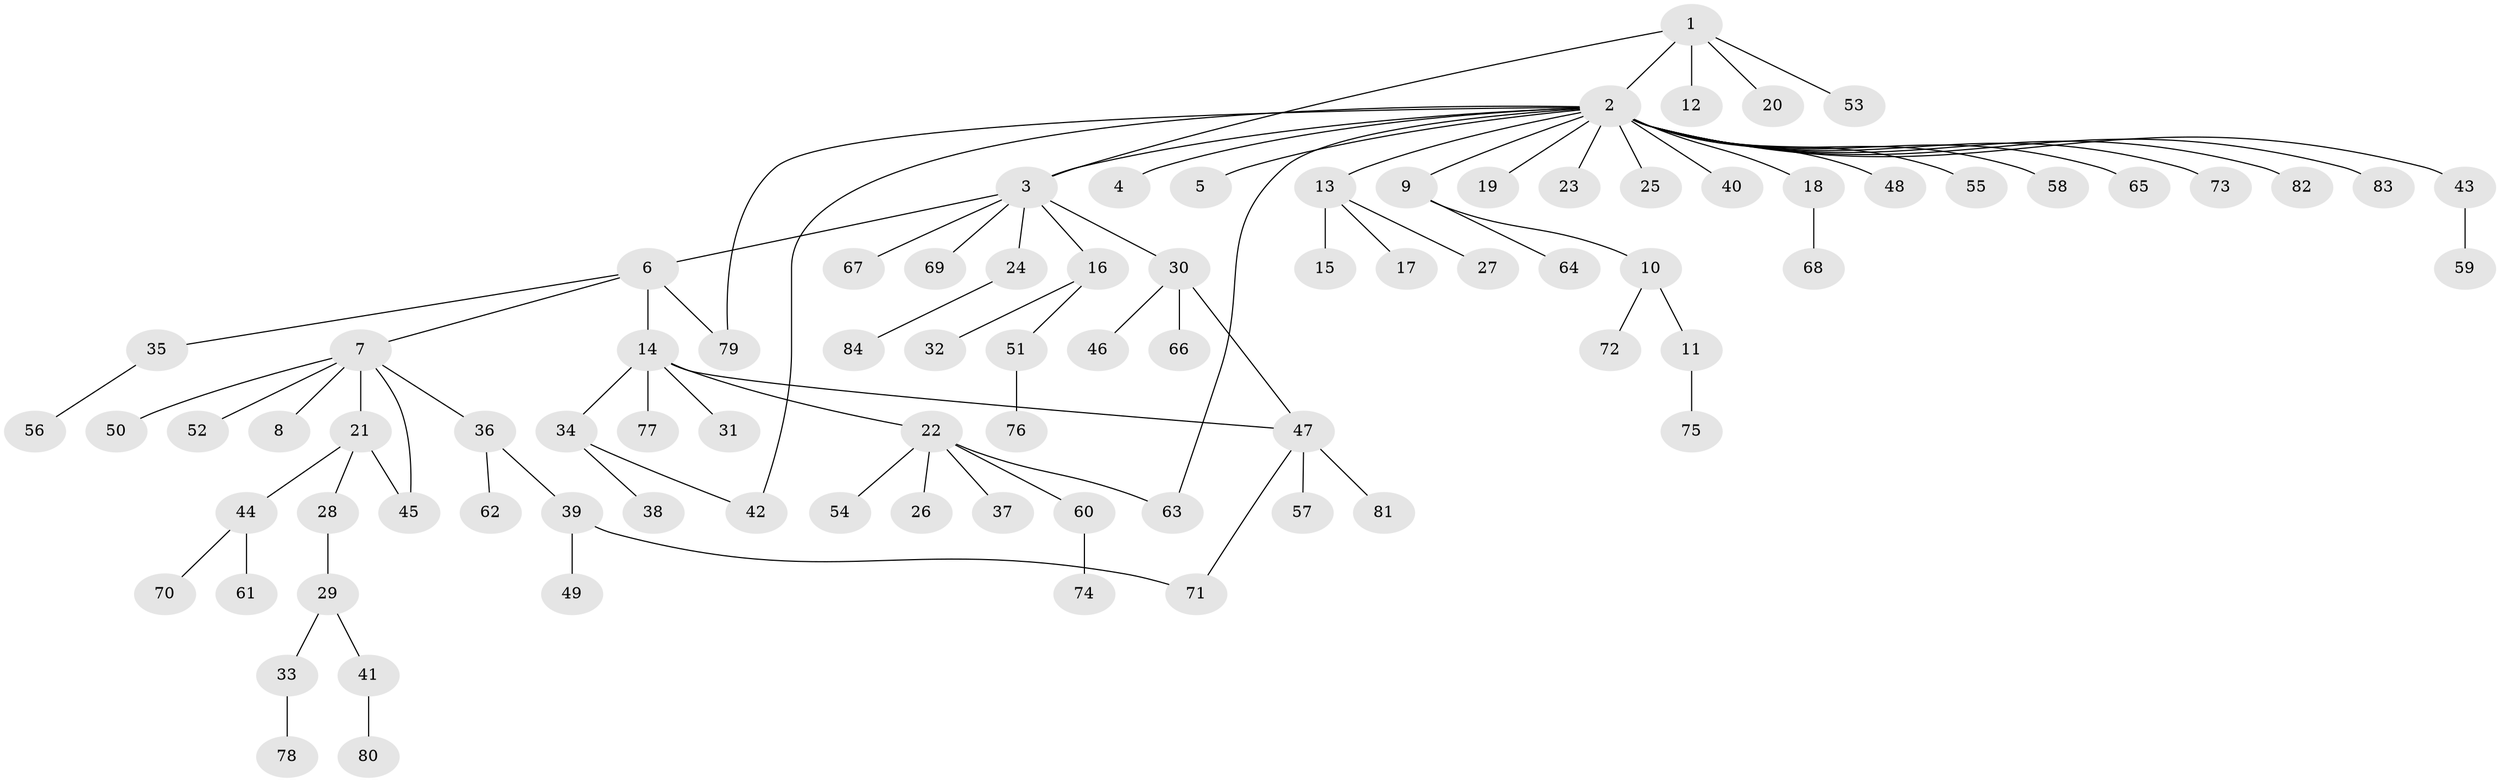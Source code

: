 // Generated by graph-tools (version 1.1) at 2025/14/03/09/25 04:14:35]
// undirected, 84 vertices, 90 edges
graph export_dot {
graph [start="1"]
  node [color=gray90,style=filled];
  1;
  2;
  3;
  4;
  5;
  6;
  7;
  8;
  9;
  10;
  11;
  12;
  13;
  14;
  15;
  16;
  17;
  18;
  19;
  20;
  21;
  22;
  23;
  24;
  25;
  26;
  27;
  28;
  29;
  30;
  31;
  32;
  33;
  34;
  35;
  36;
  37;
  38;
  39;
  40;
  41;
  42;
  43;
  44;
  45;
  46;
  47;
  48;
  49;
  50;
  51;
  52;
  53;
  54;
  55;
  56;
  57;
  58;
  59;
  60;
  61;
  62;
  63;
  64;
  65;
  66;
  67;
  68;
  69;
  70;
  71;
  72;
  73;
  74;
  75;
  76;
  77;
  78;
  79;
  80;
  81;
  82;
  83;
  84;
  1 -- 2;
  1 -- 3;
  1 -- 12;
  1 -- 20;
  1 -- 53;
  2 -- 3;
  2 -- 4;
  2 -- 5;
  2 -- 9;
  2 -- 13;
  2 -- 18;
  2 -- 19;
  2 -- 23;
  2 -- 25;
  2 -- 40;
  2 -- 42;
  2 -- 43;
  2 -- 48;
  2 -- 55;
  2 -- 58;
  2 -- 63;
  2 -- 65;
  2 -- 73;
  2 -- 79;
  2 -- 82;
  2 -- 83;
  3 -- 6;
  3 -- 16;
  3 -- 24;
  3 -- 30;
  3 -- 67;
  3 -- 69;
  6 -- 7;
  6 -- 14;
  6 -- 35;
  6 -- 79;
  7 -- 8;
  7 -- 21;
  7 -- 36;
  7 -- 45;
  7 -- 50;
  7 -- 52;
  9 -- 10;
  9 -- 64;
  10 -- 11;
  10 -- 72;
  11 -- 75;
  13 -- 15;
  13 -- 17;
  13 -- 27;
  14 -- 22;
  14 -- 31;
  14 -- 34;
  14 -- 47;
  14 -- 77;
  16 -- 32;
  16 -- 51;
  18 -- 68;
  21 -- 28;
  21 -- 44;
  21 -- 45;
  22 -- 26;
  22 -- 37;
  22 -- 54;
  22 -- 60;
  22 -- 63;
  24 -- 84;
  28 -- 29;
  29 -- 33;
  29 -- 41;
  30 -- 46;
  30 -- 47;
  30 -- 66;
  33 -- 78;
  34 -- 38;
  34 -- 42;
  35 -- 56;
  36 -- 39;
  36 -- 62;
  39 -- 49;
  39 -- 71;
  41 -- 80;
  43 -- 59;
  44 -- 61;
  44 -- 70;
  47 -- 57;
  47 -- 71;
  47 -- 81;
  51 -- 76;
  60 -- 74;
}
